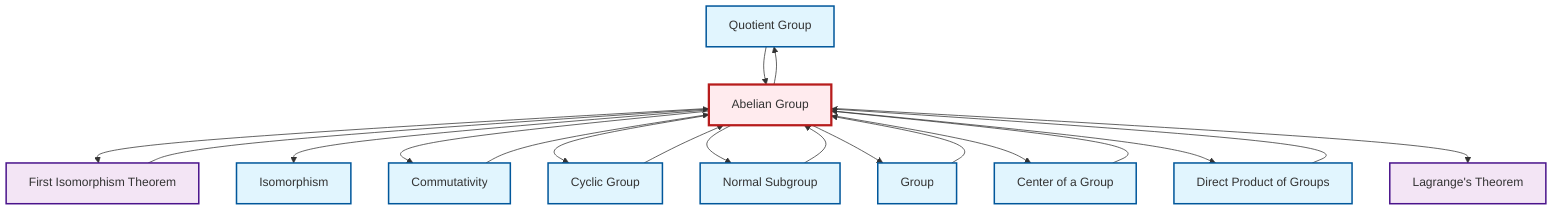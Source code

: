 graph TD
    classDef definition fill:#e1f5fe,stroke:#01579b,stroke-width:2px
    classDef theorem fill:#f3e5f5,stroke:#4a148c,stroke-width:2px
    classDef axiom fill:#fff3e0,stroke:#e65100,stroke-width:2px
    classDef example fill:#e8f5e9,stroke:#1b5e20,stroke-width:2px
    classDef current fill:#ffebee,stroke:#b71c1c,stroke-width:3px
    def-quotient-group["Quotient Group"]:::definition
    def-commutativity["Commutativity"]:::definition
    def-cyclic-group["Cyclic Group"]:::definition
    def-group["Group"]:::definition
    def-center-of-group["Center of a Group"]:::definition
    def-direct-product["Direct Product of Groups"]:::definition
    thm-first-isomorphism["First Isomorphism Theorem"]:::theorem
    thm-lagrange["Lagrange's Theorem"]:::theorem
    def-normal-subgroup["Normal Subgroup"]:::definition
    def-isomorphism["Isomorphism"]:::definition
    def-abelian-group["Abelian Group"]:::definition
    def-quotient-group --> def-abelian-group
    def-abelian-group --> thm-first-isomorphism
    def-commutativity --> def-abelian-group
    def-abelian-group --> def-isomorphism
    def-cyclic-group --> def-abelian-group
    def-abelian-group --> def-quotient-group
    def-abelian-group --> def-commutativity
    def-center-of-group --> def-abelian-group
    def-group --> def-abelian-group
    def-abelian-group --> def-cyclic-group
    def-normal-subgroup --> def-abelian-group
    thm-first-isomorphism --> def-abelian-group
    def-direct-product --> def-abelian-group
    def-abelian-group --> def-normal-subgroup
    def-abelian-group --> def-group
    def-abelian-group --> def-center-of-group
    def-abelian-group --> def-direct-product
    def-abelian-group --> thm-lagrange
    class def-abelian-group current